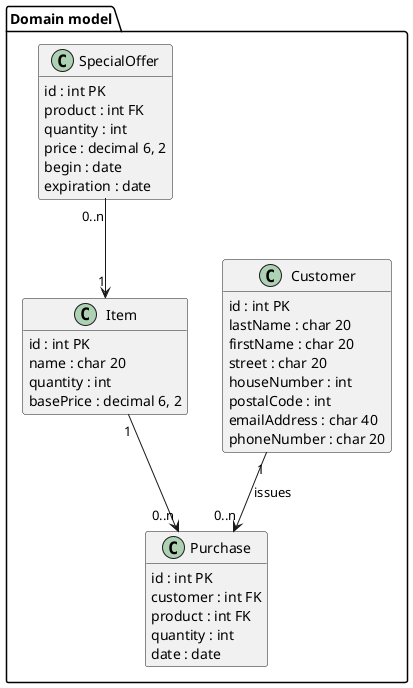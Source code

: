 @startuml
'https://plantuml.com/class-diagram

hide methods

package "Domain model" {
    class Customer {
        id : int PK
        lastName : char 20
        firstName : char 20
        street : char 20
        houseNumber : int
        postalCode : int
        emailAddress : char 40
        phoneNumber : char 20
    }

    class Item {
        id : int PK
        name : char 20
        quantity : int
        basePrice : decimal 6, 2
    }

    class SpecialOffer {
        id : int PK
        product : int FK
        quantity : int
        price : decimal 6, 2
        begin : date
        expiration : date
    }

    class Purchase {
        id : int PK
        customer : int FK
        product : int FK
        quantity : int
        date : date
    }
}


Customer "1" --> "0..n" Purchase : "issues"
Item "1" --> "0..n" Purchase
SpecialOffer "0..n" --> "1" Item
@enduml
